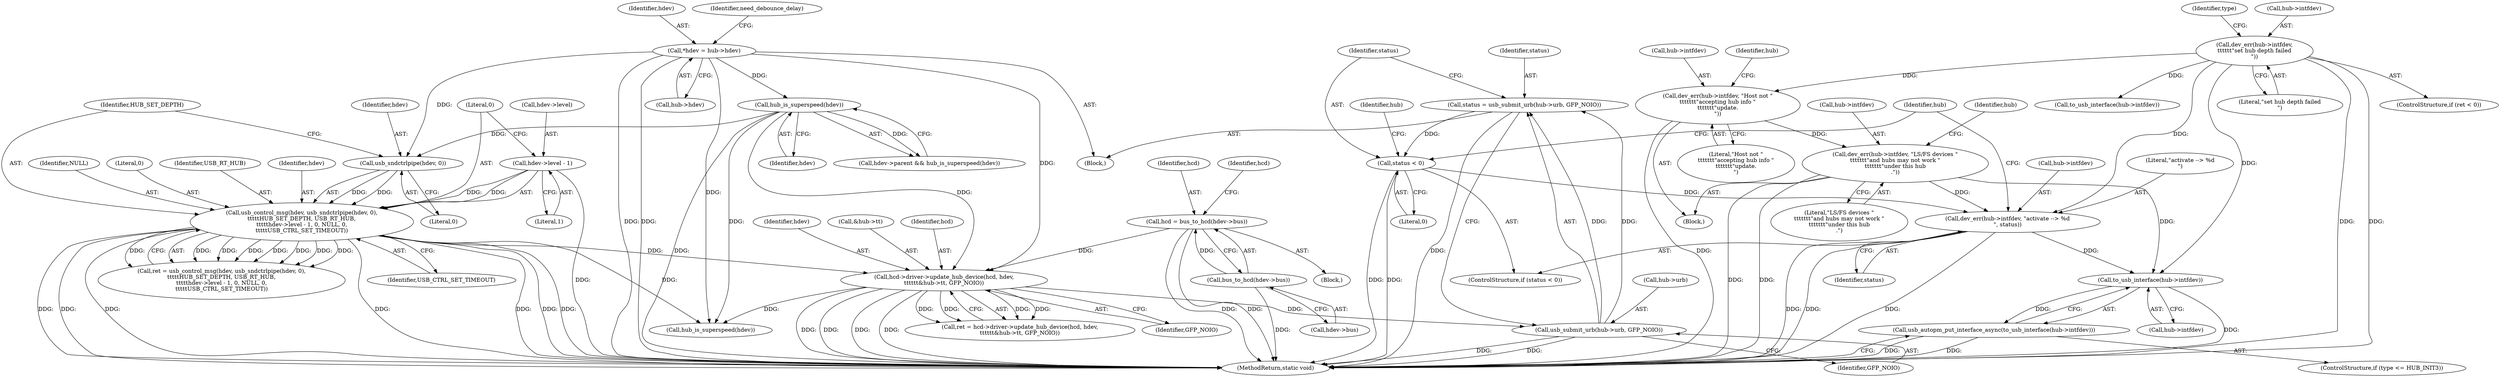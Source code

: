 digraph "0_linux_e50293ef9775c5f1cf3fcc093037dd6a8c5684ea@pointer" {
"1000599" [label="(Call,to_usb_interface(hub->intfdev))"];
"1000184" [label="(Call,dev_err(hub->intfdev,\n\t\t\t\t\t\t\"set hub depth failed\n\"))"];
"1000573" [label="(Call,dev_err(hub->intfdev, \"activate --> %d\n\", status))"];
"1000260" [label="(Call,dev_err(hub->intfdev, \"LS/FS devices \"\n\t\t\t\t\t\t\t\"and hubs may not work \"\n\t\t\t\t\t\t\t\"under this hub\n.\"))"];
"1000255" [label="(Call,dev_err(hub->intfdev, \"Host not \"\n\t\t\t\t\t\t\t\"accepting hub info \"\n\t\t\t\t\t\t\t\"update.\n\"))"];
"1000570" [label="(Call,status < 0)"];
"1000562" [label="(Call,status = usb_submit_urb(hub->urb, GFP_NOIO))"];
"1000564" [label="(Call,usb_submit_urb(hub->urb, GFP_NOIO))"];
"1000242" [label="(Call,hcd->driver->update_hub_device(hcd, hdev,\n\t\t\t\t\t\t&hub->tt, GFP_NOIO))"];
"1000227" [label="(Call,hcd = bus_to_hcd(hdev->bus))"];
"1000229" [label="(Call,bus_to_hcd(hdev->bus))"];
"1000125" [label="(Call,*hdev = hub->hdev)"];
"1000159" [label="(Call,hub_is_superspeed(hdev))"];
"1000164" [label="(Call,usb_control_msg(hdev, usb_sndctrlpipe(hdev, 0),\n\t\t\t\t\tHUB_SET_DEPTH, USB_RT_HUB,\n\t\t\t\t\thdev->level - 1, 0, NULL, 0,\n\t\t\t\t\tUSB_CTRL_SET_TIMEOUT))"];
"1000166" [label="(Call,usb_sndctrlpipe(hdev, 0))"];
"1000171" [label="(Call,hdev->level - 1)"];
"1000598" [label="(Call,usb_autopm_put_interface_async(to_usb_interface(hub->intfdev)))"];
"1000570" [label="(Call,status < 0)"];
"1000227" [label="(Call,hcd = bus_to_hcd(hdev->bus))"];
"1000255" [label="(Call,dev_err(hub->intfdev, \"Host not \"\n\t\t\t\t\t\t\t\"accepting hub info \"\n\t\t\t\t\t\t\t\"update.\n\"))"];
"1000177" [label="(Identifier,NULL)"];
"1000564" [label="(Call,usb_submit_urb(hub->urb, GFP_NOIO))"];
"1000226" [label="(Block,)"];
"1000254" [label="(Block,)"];
"1000598" [label="(Call,usb_autopm_put_interface_async(to_usb_interface(hub->intfdev)))"];
"1000599" [label="(Call,to_usb_interface(hub->intfdev))"];
"1000575" [label="(Identifier,hub)"];
"1000168" [label="(Literal,0)"];
"1000573" [label="(Call,dev_err(hub->intfdev, \"activate --> %d\n\", status))"];
"1000600" [label="(Call,hub->intfdev)"];
"1000184" [label="(Call,dev_err(hub->intfdev,\n\t\t\t\t\t\t\"set hub depth failed\n\"))"];
"1000123" [label="(Block,)"];
"1000568" [label="(Identifier,GFP_NOIO)"];
"1000264" [label="(Literal,\"LS/FS devices \"\n\t\t\t\t\t\t\t\"and hubs may not work \"\n\t\t\t\t\t\t\t\"under this hub\n.\")"];
"1000125" [label="(Call,*hdev = hub->hdev)"];
"1000166" [label="(Call,usb_sndctrlpipe(hdev, 0))"];
"1000565" [label="(Call,hub->urb)"];
"1000155" [label="(Call,hdev->parent && hub_is_superspeed(hdev))"];
"1000569" [label="(ControlStructure,if (status < 0))"];
"1000164" [label="(Call,usb_control_msg(hdev, usb_sndctrlpipe(hdev, 0),\n\t\t\t\t\tHUB_SET_DEPTH, USB_RT_HUB,\n\t\t\t\t\thdev->level - 1, 0, NULL, 0,\n\t\t\t\t\tUSB_CTRL_SET_TIMEOUT))"];
"1000230" [label="(Call,hdev->bus)"];
"1000578" [label="(Identifier,status)"];
"1000159" [label="(Call,hub_is_superspeed(hdev))"];
"1000191" [label="(Identifier,type)"];
"1000261" [label="(Call,hub->intfdev)"];
"1000256" [label="(Call,hub->intfdev)"];
"1000162" [label="(Call,ret = usb_control_msg(hdev, usb_sndctrlpipe(hdev, 0),\n\t\t\t\t\tHUB_SET_DEPTH, USB_RT_HUB,\n\t\t\t\t\thdev->level - 1, 0, NULL, 0,\n\t\t\t\t\tUSB_CTRL_SET_TIMEOUT))"];
"1000266" [label="(Identifier,hub)"];
"1000240" [label="(Call,ret = hcd->driver->update_hub_device(hcd, hdev,\n\t\t\t\t\t\t&hub->tt, GFP_NOIO))"];
"1000171" [label="(Call,hdev->level - 1)"];
"1000127" [label="(Call,hub->hdev)"];
"1000126" [label="(Identifier,hdev)"];
"1000178" [label="(Literal,0)"];
"1000229" [label="(Call,bus_to_hcd(hdev->bus))"];
"1000259" [label="(Literal,\"Host not \"\n\t\t\t\t\t\t\t\"accepting hub info \"\n\t\t\t\t\t\t\t\"update.\n\")"];
"1000236" [label="(Identifier,hcd)"];
"1000577" [label="(Literal,\"activate --> %d\n\")"];
"1000571" [label="(Identifier,status)"];
"1000244" [label="(Identifier,hdev)"];
"1000249" [label="(Identifier,GFP_NOIO)"];
"1000176" [label="(Literal,0)"];
"1000136" [label="(Identifier,need_debounce_delay)"];
"1000170" [label="(Identifier,USB_RT_HUB)"];
"1000260" [label="(Call,dev_err(hub->intfdev, \"LS/FS devices \"\n\t\t\t\t\t\t\t\"and hubs may not work \"\n\t\t\t\t\t\t\t\"under this hub\n.\"))"];
"1000245" [label="(Call,&hub->tt)"];
"1000242" [label="(Call,hcd->driver->update_hub_device(hcd, hdev,\n\t\t\t\t\t\t&hub->tt, GFP_NOIO))"];
"1000175" [label="(Literal,1)"];
"1000180" [label="(ControlStructure,if (ret < 0))"];
"1000228" [label="(Identifier,hcd)"];
"1000243" [label="(Identifier,hcd)"];
"1000574" [label="(Call,hub->intfdev)"];
"1000360" [label="(Call,hub_is_superspeed(hdev))"];
"1000572" [label="(Literal,0)"];
"1000188" [label="(Literal,\"set hub depth failed\n\")"];
"1000216" [label="(Call,to_usb_interface(hub->intfdev))"];
"1000172" [label="(Call,hdev->level)"];
"1000160" [label="(Identifier,hdev)"];
"1000562" [label="(Call,status = usb_submit_urb(hub->urb, GFP_NOIO))"];
"1000563" [label="(Identifier,status)"];
"1000179" [label="(Identifier,USB_CTRL_SET_TIMEOUT)"];
"1000582" [label="(Identifier,hub)"];
"1000167" [label="(Identifier,hdev)"];
"1000185" [label="(Call,hub->intfdev)"];
"1000594" [label="(ControlStructure,if (type <= HUB_INIT3))"];
"1000165" [label="(Identifier,hdev)"];
"1000169" [label="(Identifier,HUB_SET_DEPTH)"];
"1000262" [label="(Identifier,hub)"];
"1000603" [label="(MethodReturn,static void)"];
"1000599" -> "1000598"  [label="AST: "];
"1000599" -> "1000600"  [label="CFG: "];
"1000600" -> "1000599"  [label="AST: "];
"1000598" -> "1000599"  [label="CFG: "];
"1000599" -> "1000603"  [label="DDG: "];
"1000599" -> "1000598"  [label="DDG: "];
"1000184" -> "1000599"  [label="DDG: "];
"1000573" -> "1000599"  [label="DDG: "];
"1000260" -> "1000599"  [label="DDG: "];
"1000184" -> "1000180"  [label="AST: "];
"1000184" -> "1000188"  [label="CFG: "];
"1000185" -> "1000184"  [label="AST: "];
"1000188" -> "1000184"  [label="AST: "];
"1000191" -> "1000184"  [label="CFG: "];
"1000184" -> "1000603"  [label="DDG: "];
"1000184" -> "1000603"  [label="DDG: "];
"1000184" -> "1000216"  [label="DDG: "];
"1000184" -> "1000255"  [label="DDG: "];
"1000184" -> "1000573"  [label="DDG: "];
"1000573" -> "1000569"  [label="AST: "];
"1000573" -> "1000578"  [label="CFG: "];
"1000574" -> "1000573"  [label="AST: "];
"1000577" -> "1000573"  [label="AST: "];
"1000578" -> "1000573"  [label="AST: "];
"1000582" -> "1000573"  [label="CFG: "];
"1000573" -> "1000603"  [label="DDG: "];
"1000573" -> "1000603"  [label="DDG: "];
"1000573" -> "1000603"  [label="DDG: "];
"1000260" -> "1000573"  [label="DDG: "];
"1000570" -> "1000573"  [label="DDG: "];
"1000260" -> "1000254"  [label="AST: "];
"1000260" -> "1000264"  [label="CFG: "];
"1000261" -> "1000260"  [label="AST: "];
"1000264" -> "1000260"  [label="AST: "];
"1000266" -> "1000260"  [label="CFG: "];
"1000260" -> "1000603"  [label="DDG: "];
"1000260" -> "1000603"  [label="DDG: "];
"1000255" -> "1000260"  [label="DDG: "];
"1000255" -> "1000254"  [label="AST: "];
"1000255" -> "1000259"  [label="CFG: "];
"1000256" -> "1000255"  [label="AST: "];
"1000259" -> "1000255"  [label="AST: "];
"1000262" -> "1000255"  [label="CFG: "];
"1000255" -> "1000603"  [label="DDG: "];
"1000570" -> "1000569"  [label="AST: "];
"1000570" -> "1000572"  [label="CFG: "];
"1000571" -> "1000570"  [label="AST: "];
"1000572" -> "1000570"  [label="AST: "];
"1000575" -> "1000570"  [label="CFG: "];
"1000582" -> "1000570"  [label="CFG: "];
"1000570" -> "1000603"  [label="DDG: "];
"1000570" -> "1000603"  [label="DDG: "];
"1000562" -> "1000570"  [label="DDG: "];
"1000562" -> "1000123"  [label="AST: "];
"1000562" -> "1000564"  [label="CFG: "];
"1000563" -> "1000562"  [label="AST: "];
"1000564" -> "1000562"  [label="AST: "];
"1000571" -> "1000562"  [label="CFG: "];
"1000562" -> "1000603"  [label="DDG: "];
"1000564" -> "1000562"  [label="DDG: "];
"1000564" -> "1000562"  [label="DDG: "];
"1000564" -> "1000568"  [label="CFG: "];
"1000565" -> "1000564"  [label="AST: "];
"1000568" -> "1000564"  [label="AST: "];
"1000564" -> "1000603"  [label="DDG: "];
"1000564" -> "1000603"  [label="DDG: "];
"1000242" -> "1000564"  [label="DDG: "];
"1000242" -> "1000240"  [label="AST: "];
"1000242" -> "1000249"  [label="CFG: "];
"1000243" -> "1000242"  [label="AST: "];
"1000244" -> "1000242"  [label="AST: "];
"1000245" -> "1000242"  [label="AST: "];
"1000249" -> "1000242"  [label="AST: "];
"1000240" -> "1000242"  [label="CFG: "];
"1000242" -> "1000603"  [label="DDG: "];
"1000242" -> "1000603"  [label="DDG: "];
"1000242" -> "1000603"  [label="DDG: "];
"1000242" -> "1000603"  [label="DDG: "];
"1000242" -> "1000240"  [label="DDG: "];
"1000242" -> "1000240"  [label="DDG: "];
"1000242" -> "1000240"  [label="DDG: "];
"1000242" -> "1000240"  [label="DDG: "];
"1000227" -> "1000242"  [label="DDG: "];
"1000125" -> "1000242"  [label="DDG: "];
"1000159" -> "1000242"  [label="DDG: "];
"1000164" -> "1000242"  [label="DDG: "];
"1000242" -> "1000360"  [label="DDG: "];
"1000227" -> "1000226"  [label="AST: "];
"1000227" -> "1000229"  [label="CFG: "];
"1000228" -> "1000227"  [label="AST: "];
"1000229" -> "1000227"  [label="AST: "];
"1000236" -> "1000227"  [label="CFG: "];
"1000227" -> "1000603"  [label="DDG: "];
"1000227" -> "1000603"  [label="DDG: "];
"1000229" -> "1000227"  [label="DDG: "];
"1000229" -> "1000230"  [label="CFG: "];
"1000230" -> "1000229"  [label="AST: "];
"1000229" -> "1000603"  [label="DDG: "];
"1000125" -> "1000123"  [label="AST: "];
"1000125" -> "1000127"  [label="CFG: "];
"1000126" -> "1000125"  [label="AST: "];
"1000127" -> "1000125"  [label="AST: "];
"1000136" -> "1000125"  [label="CFG: "];
"1000125" -> "1000603"  [label="DDG: "];
"1000125" -> "1000603"  [label="DDG: "];
"1000125" -> "1000159"  [label="DDG: "];
"1000125" -> "1000166"  [label="DDG: "];
"1000125" -> "1000360"  [label="DDG: "];
"1000159" -> "1000155"  [label="AST: "];
"1000159" -> "1000160"  [label="CFG: "];
"1000160" -> "1000159"  [label="AST: "];
"1000155" -> "1000159"  [label="CFG: "];
"1000159" -> "1000603"  [label="DDG: "];
"1000159" -> "1000155"  [label="DDG: "];
"1000159" -> "1000166"  [label="DDG: "];
"1000159" -> "1000360"  [label="DDG: "];
"1000164" -> "1000162"  [label="AST: "];
"1000164" -> "1000179"  [label="CFG: "];
"1000165" -> "1000164"  [label="AST: "];
"1000166" -> "1000164"  [label="AST: "];
"1000169" -> "1000164"  [label="AST: "];
"1000170" -> "1000164"  [label="AST: "];
"1000171" -> "1000164"  [label="AST: "];
"1000176" -> "1000164"  [label="AST: "];
"1000177" -> "1000164"  [label="AST: "];
"1000178" -> "1000164"  [label="AST: "];
"1000179" -> "1000164"  [label="AST: "];
"1000162" -> "1000164"  [label="CFG: "];
"1000164" -> "1000603"  [label="DDG: "];
"1000164" -> "1000603"  [label="DDG: "];
"1000164" -> "1000603"  [label="DDG: "];
"1000164" -> "1000603"  [label="DDG: "];
"1000164" -> "1000603"  [label="DDG: "];
"1000164" -> "1000603"  [label="DDG: "];
"1000164" -> "1000603"  [label="DDG: "];
"1000164" -> "1000162"  [label="DDG: "];
"1000164" -> "1000162"  [label="DDG: "];
"1000164" -> "1000162"  [label="DDG: "];
"1000164" -> "1000162"  [label="DDG: "];
"1000164" -> "1000162"  [label="DDG: "];
"1000164" -> "1000162"  [label="DDG: "];
"1000164" -> "1000162"  [label="DDG: "];
"1000164" -> "1000162"  [label="DDG: "];
"1000166" -> "1000164"  [label="DDG: "];
"1000166" -> "1000164"  [label="DDG: "];
"1000171" -> "1000164"  [label="DDG: "];
"1000171" -> "1000164"  [label="DDG: "];
"1000164" -> "1000360"  [label="DDG: "];
"1000166" -> "1000168"  [label="CFG: "];
"1000167" -> "1000166"  [label="AST: "];
"1000168" -> "1000166"  [label="AST: "];
"1000169" -> "1000166"  [label="CFG: "];
"1000171" -> "1000175"  [label="CFG: "];
"1000172" -> "1000171"  [label="AST: "];
"1000175" -> "1000171"  [label="AST: "];
"1000176" -> "1000171"  [label="CFG: "];
"1000171" -> "1000603"  [label="DDG: "];
"1000598" -> "1000594"  [label="AST: "];
"1000603" -> "1000598"  [label="CFG: "];
"1000598" -> "1000603"  [label="DDG: "];
"1000598" -> "1000603"  [label="DDG: "];
}
